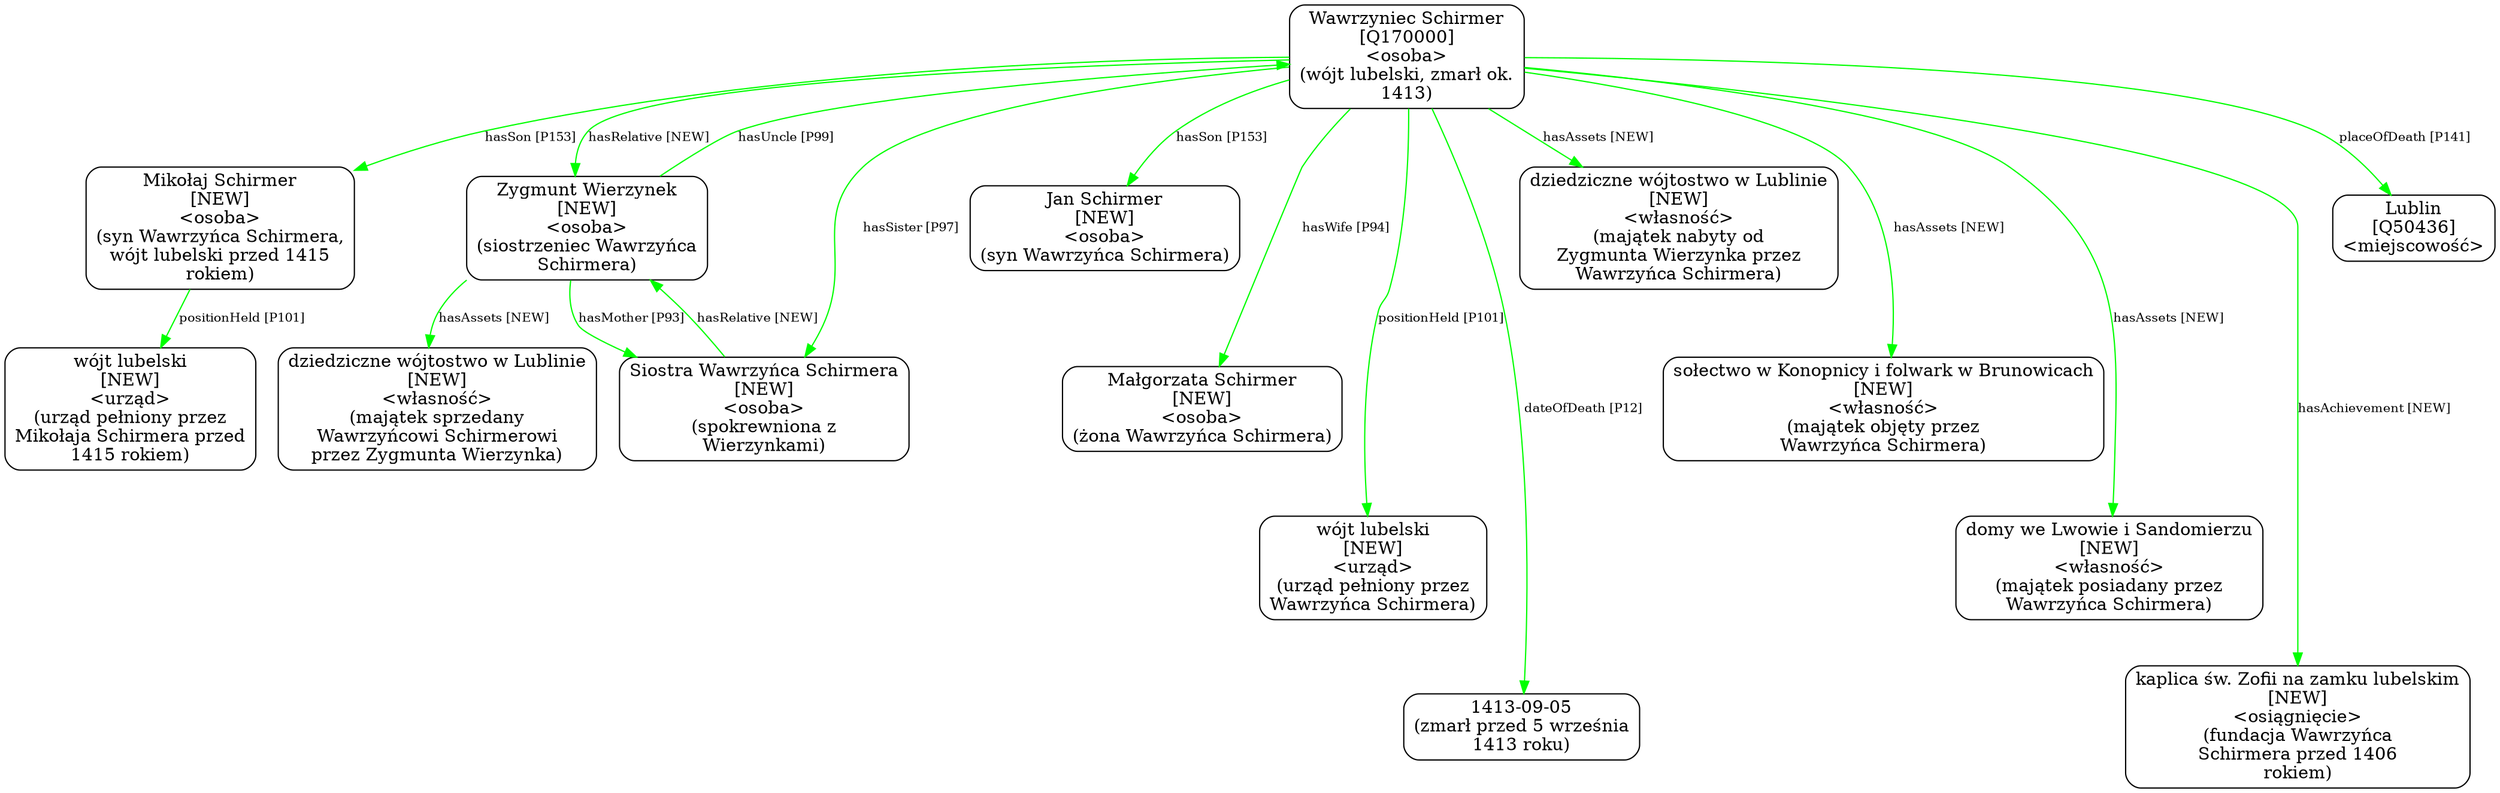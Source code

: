 digraph {
	node [shape=box,
		style=rounded
	];
	edge [fontsize=10];
	"Wawrzyniec Schirmer
[Q170000]
<osoba>
(wójt lubelski, zmarł ok.
1413)"	[color=black,
		label="Wawrzyniec Schirmer
[Q170000]
<osoba>
(wójt lubelski, zmarł ok.
1413)"];
	"Mikołaj Schirmer
[NEW]
<osoba>
(syn Wawrzyńca Schirmera,
wójt lubelski przed 1415
rokiem)"	[color=black,
		label="Mikołaj Schirmer
[NEW]
<osoba>
(syn Wawrzyńca Schirmera,
wójt lubelski przed 1415
rokiem)"];
	"Wawrzyniec Schirmer
[Q170000]
<osoba>
(wójt lubelski, zmarł ok.
1413)" -> "Mikołaj Schirmer
[NEW]
<osoba>
(syn Wawrzyńca Schirmera,
wójt lubelski przed 1415
rokiem)"	[color=green,
		label="hasSon [P153]"];
	"Zygmunt Wierzynek
[NEW]
<osoba>
(siostrzeniec Wawrzyńca
Schirmera)"	[color=black,
		label="Zygmunt Wierzynek
[NEW]
<osoba>
(siostrzeniec Wawrzyńca
Schirmera)"];
	"Wawrzyniec Schirmer
[Q170000]
<osoba>
(wójt lubelski, zmarł ok.
1413)" -> "Zygmunt Wierzynek
[NEW]
<osoba>
(siostrzeniec Wawrzyńca
Schirmera)"	[color=green,
		label="hasRelative [NEW]"];
	"Siostra Wawrzyńca Schirmera
[NEW]
<osoba>
(spokrewniona z
Wierzynkami)"	[color=black,
		label="Siostra Wawrzyńca Schirmera
[NEW]
<osoba>
(spokrewniona z
Wierzynkami)"];
	"Wawrzyniec Schirmer
[Q170000]
<osoba>
(wójt lubelski, zmarł ok.
1413)" -> "Siostra Wawrzyńca Schirmera
[NEW]
<osoba>
(spokrewniona z
Wierzynkami)"	[color=green,
		label="hasSister [P97]"];
	"Wawrzyniec Schirmer
[Q170000]
<osoba>
(wójt lubelski, zmarł ok.
1413)" -> "Jan Schirmer
[NEW]
<osoba>
(syn Wawrzyńca Schirmera)"	[color=green,
		label="hasSon [P153]",
		minlen=1];
	"Wawrzyniec Schirmer
[Q170000]
<osoba>
(wójt lubelski, zmarł ok.
1413)" -> "Małgorzata Schirmer
[NEW]
<osoba>
(żona Wawrzyńca Schirmera)"	[color=green,
		label="hasWife [P94]",
		minlen=2];
	"Wawrzyniec Schirmer
[Q170000]
<osoba>
(wójt lubelski, zmarł ok.
1413)" -> "wójt lubelski
[NEW]
<urząd>
(urząd pełniony przez
Wawrzyńca Schirmera)"	[color=green,
		label="positionHeld [P101]",
		minlen=3];
	"Wawrzyniec Schirmer
[Q170000]
<osoba>
(wójt lubelski, zmarł ok.
1413)" -> "1413-09-05
(zmarł przed 5 września
1413 roku)"	[color=green,
		label="dateOfDeath [P12]",
		minlen=4];
	"Wawrzyniec Schirmer
[Q170000]
<osoba>
(wójt lubelski, zmarł ok.
1413)" -> "dziedziczne wójtostwo w Lublinie
[NEW]
<własność>
(majątek nabyty od
Zygmunta Wierzynka przez
Wawrzyńca Schirmera)"	[color=green,
		label="hasAssets [NEW]",
		minlen=1];
	"Wawrzyniec Schirmer
[Q170000]
<osoba>
(wójt lubelski, zmarł ok.
1413)" -> "sołectwo w Konopnicy i folwark w Brunowicach
[NEW]
<własność>
(majątek objęty przez
Wawrzyńca Schirmera)"	[color=green,
		label="hasAssets [NEW]",
		minlen=2];
	"Wawrzyniec Schirmer
[Q170000]
<osoba>
(wójt lubelski, zmarł ok.
1413)" -> "domy we Lwowie i Sandomierzu
[NEW]
<własność>
(majątek posiadany przez
Wawrzyńca Schirmera)"	[color=green,
		label="hasAssets [NEW]",
		minlen=3];
	"Wawrzyniec Schirmer
[Q170000]
<osoba>
(wójt lubelski, zmarł ok.
1413)" -> "kaplica św. Zofii na zamku lubelskim
[NEW]
<osiągnięcie>
(fundacja Wawrzyńca
Schirmera przed 1406
rokiem)"	[color=green,
		label="hasAchievement [NEW]",
		minlen=4];
	"Wawrzyniec Schirmer
[Q170000]
<osoba>
(wójt lubelski, zmarł ok.
1413)" -> "Lublin
[Q50436]
<miejscowość>"	[color=green,
		label="placeOfDeath [P141]",
		minlen=1];
	"Mikołaj Schirmer
[NEW]
<osoba>
(syn Wawrzyńca Schirmera,
wójt lubelski przed 1415
rokiem)" -> "wójt lubelski
[NEW]
<urząd>
(urząd pełniony przez
Mikołaja Schirmera przed
1415 rokiem)"	[color=green,
		label="positionHeld [P101]",
		minlen=1];
	"Zygmunt Wierzynek
[NEW]
<osoba>
(siostrzeniec Wawrzyńca
Schirmera)" -> "Wawrzyniec Schirmer
[Q170000]
<osoba>
(wójt lubelski, zmarł ok.
1413)"	[color=green,
		label="hasUncle [P99]"];
	"Zygmunt Wierzynek
[NEW]
<osoba>
(siostrzeniec Wawrzyńca
Schirmera)" -> "Siostra Wawrzyńca Schirmera
[NEW]
<osoba>
(spokrewniona z
Wierzynkami)"	[color=green,
		label="hasMother [P93]"];
	"Zygmunt Wierzynek
[NEW]
<osoba>
(siostrzeniec Wawrzyńca
Schirmera)" -> "dziedziczne wójtostwo w Lublinie
[NEW]
<własność>
(majątek sprzedany
Wawrzyńcowi Schirmerowi
przez Zygmunta Wierzynka)"	[color=green,
		label="hasAssets [NEW]",
		minlen=1];
	"Siostra Wawrzyńca Schirmera
[NEW]
<osoba>
(spokrewniona z
Wierzynkami)" -> "Zygmunt Wierzynek
[NEW]
<osoba>
(siostrzeniec Wawrzyńca
Schirmera)"	[color=green,
		label="hasRelative [NEW]"];
}

